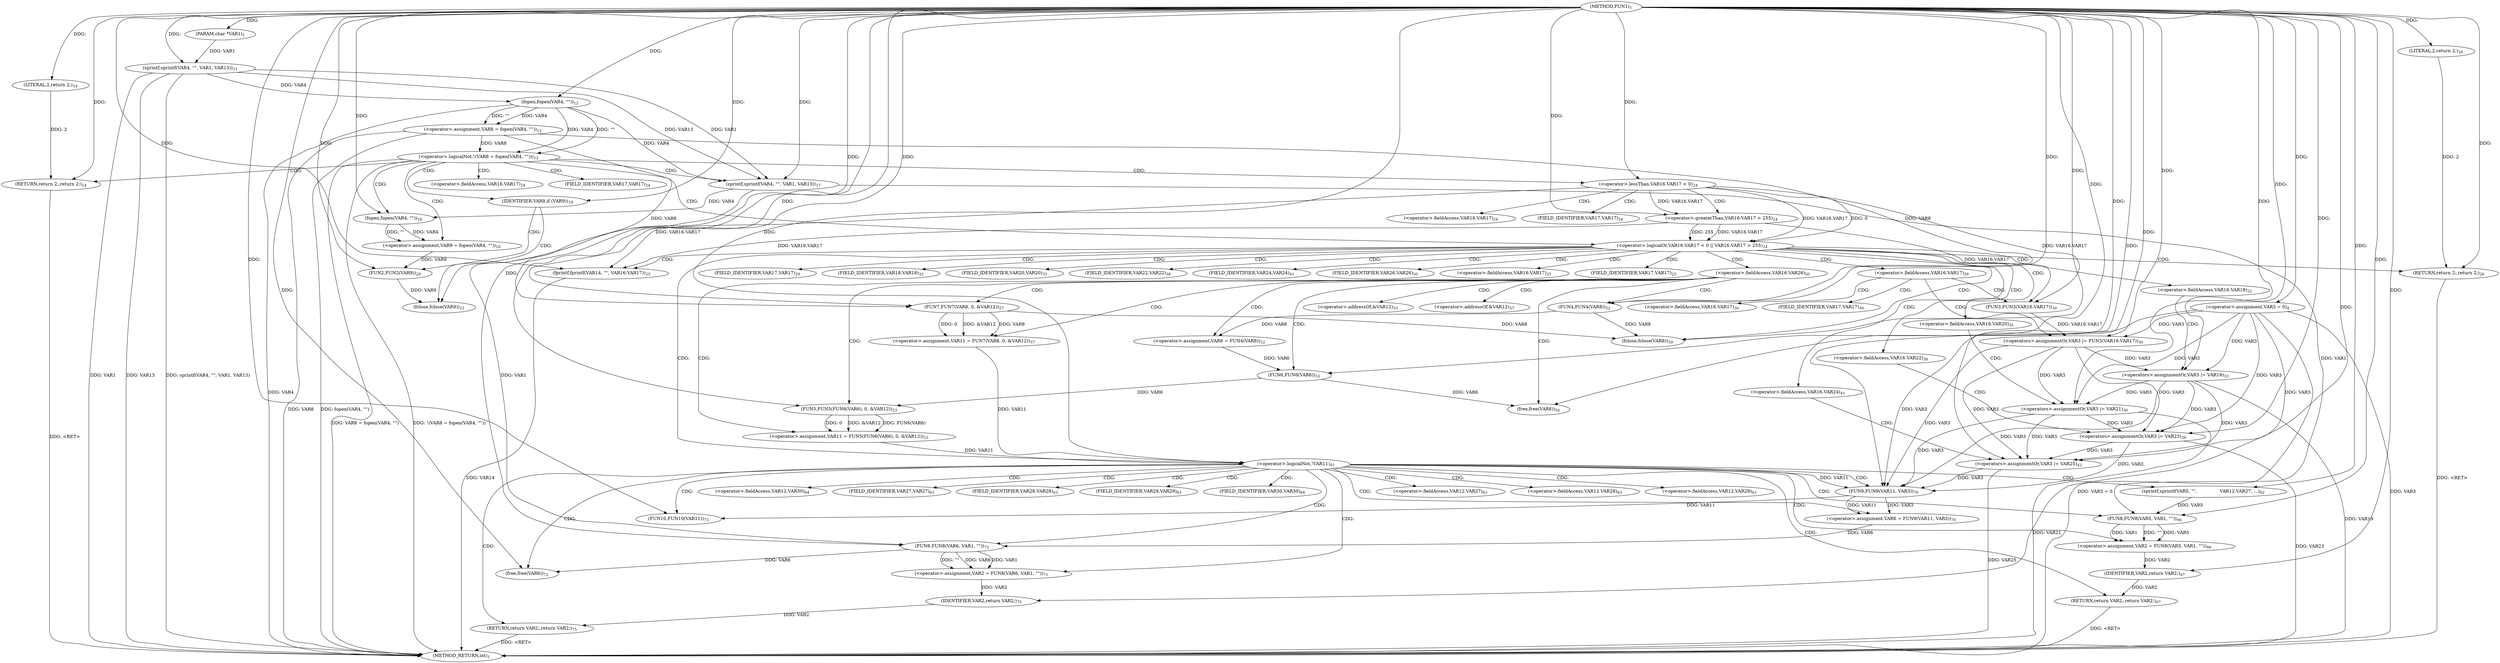 digraph "FUN1" {  
"8" [label = <(METHOD,FUN1)<SUB>1</SUB>> ]
"193" [label = <(METHOD_RETURN,int)<SUB>1</SUB>> ]
"9" [label = <(PARAM,char *VAR1)<SUB>1</SUB>> ]
"13" [label = <(&lt;operator&gt;.assignment,VAR3 = 0)<SUB>4</SUB>> ]
"23" [label = <(sprintf,sprintf(VAR4, &quot;&quot;, VAR1, VAR13))<SUB>11</SUB>> ]
"38" [label = <(sprintf,sprintf(VAR4, &quot;&quot;, VAR1, VAR13))<SUB>17</SUB>> ]
"43" [label = <(&lt;operator&gt;.assignment,VAR9 = fopen(VAR4, &quot;&quot;))<SUB>18</SUB>> ]
"147" [label = <(fclose,fclose(VAR8))<SUB>59</SUB>> ]
"176" [label = <(&lt;operator&gt;.assignment,VAR6 = FUN9(VAR11, VAR3))<SUB>70</SUB>> ]
"181" [label = <(&lt;operator&gt;.assignment,VAR2 = FUN8(VAR6, VAR1, &quot;&quot;))<SUB>71</SUB>> ]
"187" [label = <(free,free(VAR6))<SUB>72</SUB>> ]
"189" [label = <(FUN10,FUN10(VAR11))<SUB>73</SUB>> ]
"191" [label = <(RETURN,return VAR2;,return VAR2;)<SUB>75</SUB>> ]
"29" [label = <(&lt;operator&gt;.logicalNot,!(VAR8 = fopen(VAR4, &quot;&quot;)))<SUB>12</SUB>> ]
"49" [label = <(IDENTIFIER,VAR9,if (VAR9))<SUB>19</SUB>> ]
"56" [label = <(&lt;operator&gt;.logicalOr,VAR16.VAR17 &lt; 0 || VAR16.VAR17 &gt; 255)<SUB>24</SUB>> ]
"150" [label = <(&lt;operator&gt;.logicalNot,!VAR11)<SUB>61</SUB>> ]
"192" [label = <(IDENTIFIER,VAR2,return VAR2;)<SUB>75</SUB>> ]
"36" [label = <(RETURN,return 2;,return 2;)<SUB>14</SUB>> ]
"45" [label = <(fopen,fopen(VAR4, &quot;&quot;))<SUB>18</SUB>> ]
"51" [label = <(FUN2,FUN2(VAR9))<SUB>20</SUB>> ]
"53" [label = <(fclose,fclose(VAR9))<SUB>21</SUB>> ]
"68" [label = <(fprintf,fprintf(VAR14, &quot;&quot;, VAR16.VAR17))<SUB>25</SUB>> ]
"74" [label = <(RETURN,return 2;,return 2;)<SUB>26</SUB>> ]
"81" [label = <(&lt;operators&gt;.assignmentOr,VAR3 |= FUN3(VAR16.VAR17))<SUB>30</SUB>> ]
"92" [label = <(&lt;operators&gt;.assignmentOr,VAR3 |= VAR19)<SUB>33</SUB>> ]
"100" [label = <(&lt;operators&gt;.assignmentOr,VAR3 |= VAR21)<SUB>36</SUB>> ]
"108" [label = <(&lt;operators&gt;.assignmentOr,VAR3 |= VAR23)<SUB>39</SUB>> ]
"116" [label = <(&lt;operators&gt;.assignmentOr,VAR3 |= VAR25)<SUB>42</SUB>> ]
"124" [label = <(&lt;operator&gt;.assignment,VAR6 = FUN4(VAR8))<SUB>52</SUB>> ]
"128" [label = <(&lt;operator&gt;.assignment,VAR11 = FUN5(FUN6(VAR6), 0, &amp;VAR12))<SUB>53</SUB>> ]
"136" [label = <(free,free(VAR6))<SUB>54</SUB>> ]
"153" [label = <(sprintf,sprintf(VAR5, &quot;&quot;,
                VAR12.VAR27, ...)<SUB>62</SUB>> ]
"168" [label = <(&lt;operator&gt;.assignment,VAR2 = FUN8(VAR5, VAR1, &quot;&quot;))<SUB>66</SUB>> ]
"174" [label = <(RETURN,return VAR2;,return VAR2;)<SUB>67</SUB>> ]
"178" [label = <(FUN9,FUN9(VAR11, VAR3))<SUB>70</SUB>> ]
"183" [label = <(FUN8,FUN8(VAR6, VAR1, &quot;&quot;))<SUB>71</SUB>> ]
"30" [label = <(&lt;operator&gt;.assignment,VAR8 = fopen(VAR4, &quot;&quot;))<SUB>12</SUB>> ]
"37" [label = <(LITERAL,2,return 2;)<SUB>14</SUB>> ]
"57" [label = <(&lt;operator&gt;.lessThan,VAR16.VAR17 &lt; 0)<SUB>24</SUB>> ]
"62" [label = <(&lt;operator&gt;.greaterThan,VAR16.VAR17 &gt; 255)<SUB>24</SUB>> ]
"75" [label = <(LITERAL,2,return 2;)<SUB>26</SUB>> ]
"140" [label = <(&lt;operator&gt;.assignment,VAR11 = FUN7(VAR8, 0, &amp;VAR12))<SUB>57</SUB>> ]
"175" [label = <(IDENTIFIER,VAR2,return VAR2;)<SUB>67</SUB>> ]
"32" [label = <(fopen,fopen(VAR4, &quot;&quot;))<SUB>12</SUB>> ]
"83" [label = <(FUN3,FUN3(VAR16.VAR17))<SUB>30</SUB>> ]
"126" [label = <(FUN4,FUN4(VAR8))<SUB>52</SUB>> ]
"130" [label = <(FUN5,FUN5(FUN6(VAR6), 0, &amp;VAR12))<SUB>53</SUB>> ]
"170" [label = <(FUN8,FUN8(VAR5, VAR1, &quot;&quot;))<SUB>66</SUB>> ]
"131" [label = <(FUN6,FUN6(VAR6))<SUB>53</SUB>> ]
"142" [label = <(FUN7,FUN7(VAR8, 0, &amp;VAR12))<SUB>57</SUB>> ]
"77" [label = <(&lt;operator&gt;.fieldAccess,VAR16.VAR17)<SUB>29</SUB>> ]
"88" [label = <(&lt;operator&gt;.fieldAccess,VAR16.VAR18)<SUB>32</SUB>> ]
"96" [label = <(&lt;operator&gt;.fieldAccess,VAR16.VAR20)<SUB>35</SUB>> ]
"104" [label = <(&lt;operator&gt;.fieldAccess,VAR16.VAR22)<SUB>38</SUB>> ]
"112" [label = <(&lt;operator&gt;.fieldAccess,VAR16.VAR24)<SUB>41</SUB>> ]
"120" [label = <(&lt;operator&gt;.fieldAccess,VAR16.VAR26)<SUB>50</SUB>> ]
"79" [label = <(FIELD_IDENTIFIER,VAR17,VAR17)<SUB>29</SUB>> ]
"90" [label = <(FIELD_IDENTIFIER,VAR18,VAR18)<SUB>32</SUB>> ]
"98" [label = <(FIELD_IDENTIFIER,VAR20,VAR20)<SUB>35</SUB>> ]
"106" [label = <(FIELD_IDENTIFIER,VAR22,VAR22)<SUB>38</SUB>> ]
"114" [label = <(FIELD_IDENTIFIER,VAR24,VAR24)<SUB>41</SUB>> ]
"122" [label = <(FIELD_IDENTIFIER,VAR26,VAR26)<SUB>50</SUB>> ]
"58" [label = <(&lt;operator&gt;.fieldAccess,VAR16.VAR17)<SUB>24</SUB>> ]
"63" [label = <(&lt;operator&gt;.fieldAccess,VAR16.VAR17)<SUB>24</SUB>> ]
"71" [label = <(&lt;operator&gt;.fieldAccess,VAR16.VAR17)<SUB>25</SUB>> ]
"156" [label = <(&lt;operator&gt;.fieldAccess,VAR12.VAR27)<SUB>63</SUB>> ]
"159" [label = <(&lt;operator&gt;.fieldAccess,VAR12.VAR28)<SUB>63</SUB>> ]
"162" [label = <(&lt;operator&gt;.fieldAccess,VAR12.VAR29)<SUB>63</SUB>> ]
"165" [label = <(&lt;operator&gt;.fieldAccess,VAR12.VAR30)<SUB>64</SUB>> ]
"60" [label = <(FIELD_IDENTIFIER,VAR17,VAR17)<SUB>24</SUB>> ]
"65" [label = <(FIELD_IDENTIFIER,VAR17,VAR17)<SUB>24</SUB>> ]
"73" [label = <(FIELD_IDENTIFIER,VAR17,VAR17)<SUB>25</SUB>> ]
"84" [label = <(&lt;operator&gt;.fieldAccess,VAR16.VAR17)<SUB>30</SUB>> ]
"134" [label = <(&lt;operator&gt;.addressOf,&amp;VAR12)<SUB>53</SUB>> ]
"158" [label = <(FIELD_IDENTIFIER,VAR27,VAR27)<SUB>63</SUB>> ]
"161" [label = <(FIELD_IDENTIFIER,VAR28,VAR28)<SUB>63</SUB>> ]
"164" [label = <(FIELD_IDENTIFIER,VAR29,VAR29)<SUB>63</SUB>> ]
"167" [label = <(FIELD_IDENTIFIER,VAR30,VAR30)<SUB>64</SUB>> ]
"86" [label = <(FIELD_IDENTIFIER,VAR17,VAR17)<SUB>30</SUB>> ]
"145" [label = <(&lt;operator&gt;.addressOf,&amp;VAR12)<SUB>57</SUB>> ]
  "74" -> "193"  [ label = "DDG: &lt;RET&gt;"] 
  "191" -> "193"  [ label = "DDG: &lt;RET&gt;"] 
  "36" -> "193"  [ label = "DDG: &lt;RET&gt;"] 
  "174" -> "193"  [ label = "DDG: &lt;RET&gt;"] 
  "13" -> "193"  [ label = "DDG: VAR3"] 
  "13" -> "193"  [ label = "DDG: VAR3 = 0"] 
  "23" -> "193"  [ label = "DDG: VAR1"] 
  "23" -> "193"  [ label = "DDG: VAR13"] 
  "23" -> "193"  [ label = "DDG: sprintf(VAR4, &quot;&quot;, VAR1, VAR13)"] 
  "30" -> "193"  [ label = "DDG: VAR8"] 
  "32" -> "193"  [ label = "DDG: VAR4"] 
  "30" -> "193"  [ label = "DDG: fopen(VAR4, &quot;&quot;)"] 
  "29" -> "193"  [ label = "DDG: VAR8 = fopen(VAR4, &quot;&quot;)"] 
  "29" -> "193"  [ label = "DDG: !(VAR8 = fopen(VAR4, &quot;&quot;))"] 
  "92" -> "193"  [ label = "DDG: VAR19"] 
  "68" -> "193"  [ label = "DDG: VAR14"] 
  "108" -> "193"  [ label = "DDG: VAR23"] 
  "116" -> "193"  [ label = "DDG: VAR25"] 
  "100" -> "193"  [ label = "DDG: VAR21"] 
  "8" -> "9"  [ label = "DDG: "] 
  "8" -> "13"  [ label = "DDG: "] 
  "45" -> "43"  [ label = "DDG: VAR4"] 
  "45" -> "43"  [ label = "DDG: &quot;&quot;"] 
  "178" -> "176"  [ label = "DDG: VAR11"] 
  "178" -> "176"  [ label = "DDG: VAR3"] 
  "183" -> "181"  [ label = "DDG: VAR6"] 
  "183" -> "181"  [ label = "DDG: VAR1"] 
  "183" -> "181"  [ label = "DDG: &quot;&quot;"] 
  "192" -> "191"  [ label = "DDG: VAR2"] 
  "8" -> "23"  [ label = "DDG: "] 
  "9" -> "23"  [ label = "DDG: VAR1"] 
  "32" -> "38"  [ label = "DDG: VAR4"] 
  "8" -> "38"  [ label = "DDG: "] 
  "23" -> "38"  [ label = "DDG: VAR1"] 
  "23" -> "38"  [ label = "DDG: VAR13"] 
  "8" -> "49"  [ label = "DDG: "] 
  "142" -> "147"  [ label = "DDG: VAR8"] 
  "126" -> "147"  [ label = "DDG: VAR8"] 
  "8" -> "147"  [ label = "DDG: "] 
  "183" -> "187"  [ label = "DDG: VAR6"] 
  "8" -> "187"  [ label = "DDG: "] 
  "178" -> "189"  [ label = "DDG: VAR11"] 
  "8" -> "189"  [ label = "DDG: "] 
  "181" -> "192"  [ label = "DDG: VAR2"] 
  "8" -> "192"  [ label = "DDG: "] 
  "30" -> "29"  [ label = "DDG: VAR8"] 
  "32" -> "29"  [ label = "DDG: VAR4"] 
  "32" -> "29"  [ label = "DDG: &quot;&quot;"] 
  "37" -> "36"  [ label = "DDG: 2"] 
  "8" -> "36"  [ label = "DDG: "] 
  "38" -> "45"  [ label = "DDG: VAR4"] 
  "8" -> "45"  [ label = "DDG: "] 
  "57" -> "56"  [ label = "DDG: VAR16.VAR17"] 
  "57" -> "56"  [ label = "DDG: 0"] 
  "62" -> "56"  [ label = "DDG: VAR16.VAR17"] 
  "62" -> "56"  [ label = "DDG: 255"] 
  "75" -> "74"  [ label = "DDG: 2"] 
  "8" -> "74"  [ label = "DDG: "] 
  "83" -> "81"  [ label = "DDG: VAR16.VAR17"] 
  "8" -> "92"  [ label = "DDG: "] 
  "8" -> "100"  [ label = "DDG: "] 
  "8" -> "108"  [ label = "DDG: "] 
  "8" -> "116"  [ label = "DDG: "] 
  "126" -> "124"  [ label = "DDG: VAR8"] 
  "130" -> "128"  [ label = "DDG: FUN6(VAR6)"] 
  "130" -> "128"  [ label = "DDG: 0"] 
  "130" -> "128"  [ label = "DDG: &amp;VAR12"] 
  "140" -> "150"  [ label = "DDG: VAR11"] 
  "128" -> "150"  [ label = "DDG: VAR11"] 
  "8" -> "150"  [ label = "DDG: "] 
  "170" -> "168"  [ label = "DDG: VAR5"] 
  "170" -> "168"  [ label = "DDG: VAR1"] 
  "170" -> "168"  [ label = "DDG: &quot;&quot;"] 
  "175" -> "174"  [ label = "DDG: VAR2"] 
  "150" -> "178"  [ label = "DDG: VAR11"] 
  "8" -> "178"  [ label = "DDG: "] 
  "13" -> "178"  [ label = "DDG: VAR3"] 
  "81" -> "178"  [ label = "DDG: VAR3"] 
  "92" -> "178"  [ label = "DDG: VAR3"] 
  "100" -> "178"  [ label = "DDG: VAR3"] 
  "108" -> "178"  [ label = "DDG: VAR3"] 
  "116" -> "178"  [ label = "DDG: VAR3"] 
  "176" -> "183"  [ label = "DDG: VAR6"] 
  "8" -> "183"  [ label = "DDG: "] 
  "38" -> "183"  [ label = "DDG: VAR1"] 
  "32" -> "30"  [ label = "DDG: VAR4"] 
  "32" -> "30"  [ label = "DDG: &quot;&quot;"] 
  "8" -> "37"  [ label = "DDG: "] 
  "43" -> "51"  [ label = "DDG: VAR9"] 
  "8" -> "51"  [ label = "DDG: "] 
  "51" -> "53"  [ label = "DDG: VAR9"] 
  "8" -> "53"  [ label = "DDG: "] 
  "8" -> "57"  [ label = "DDG: "] 
  "57" -> "62"  [ label = "DDG: VAR16.VAR17"] 
  "8" -> "62"  [ label = "DDG: "] 
  "8" -> "68"  [ label = "DDG: "] 
  "57" -> "68"  [ label = "DDG: VAR16.VAR17"] 
  "62" -> "68"  [ label = "DDG: VAR16.VAR17"] 
  "8" -> "75"  [ label = "DDG: "] 
  "13" -> "81"  [ label = "DDG: VAR3"] 
  "8" -> "81"  [ label = "DDG: "] 
  "13" -> "92"  [ label = "DDG: VAR3"] 
  "81" -> "92"  [ label = "DDG: VAR3"] 
  "13" -> "100"  [ label = "DDG: VAR3"] 
  "81" -> "100"  [ label = "DDG: VAR3"] 
  "92" -> "100"  [ label = "DDG: VAR3"] 
  "13" -> "108"  [ label = "DDG: VAR3"] 
  "81" -> "108"  [ label = "DDG: VAR3"] 
  "92" -> "108"  [ label = "DDG: VAR3"] 
  "100" -> "108"  [ label = "DDG: VAR3"] 
  "13" -> "116"  [ label = "DDG: VAR3"] 
  "81" -> "116"  [ label = "DDG: VAR3"] 
  "92" -> "116"  [ label = "DDG: VAR3"] 
  "100" -> "116"  [ label = "DDG: VAR3"] 
  "108" -> "116"  [ label = "DDG: VAR3"] 
  "131" -> "136"  [ label = "DDG: VAR6"] 
  "8" -> "136"  [ label = "DDG: "] 
  "142" -> "140"  [ label = "DDG: VAR8"] 
  "142" -> "140"  [ label = "DDG: 0"] 
  "142" -> "140"  [ label = "DDG: &amp;VAR12"] 
  "8" -> "153"  [ label = "DDG: "] 
  "168" -> "175"  [ label = "DDG: VAR2"] 
  "8" -> "175"  [ label = "DDG: "] 
  "23" -> "32"  [ label = "DDG: VAR4"] 
  "8" -> "32"  [ label = "DDG: "] 
  "57" -> "83"  [ label = "DDG: VAR16.VAR17"] 
  "62" -> "83"  [ label = "DDG: VAR16.VAR17"] 
  "30" -> "126"  [ label = "DDG: VAR8"] 
  "8" -> "126"  [ label = "DDG: "] 
  "131" -> "130"  [ label = "DDG: VAR6"] 
  "8" -> "130"  [ label = "DDG: "] 
  "153" -> "170"  [ label = "DDG: VAR5"] 
  "8" -> "170"  [ label = "DDG: "] 
  "38" -> "170"  [ label = "DDG: VAR1"] 
  "124" -> "131"  [ label = "DDG: VAR6"] 
  "8" -> "131"  [ label = "DDG: "] 
  "30" -> "142"  [ label = "DDG: VAR8"] 
  "8" -> "142"  [ label = "DDG: "] 
  "29" -> "60"  [ label = "CDG: "] 
  "29" -> "57"  [ label = "CDG: "] 
  "29" -> "38"  [ label = "CDG: "] 
  "29" -> "56"  [ label = "CDG: "] 
  "29" -> "43"  [ label = "CDG: "] 
  "29" -> "58"  [ label = "CDG: "] 
  "29" -> "36"  [ label = "CDG: "] 
  "29" -> "49"  [ label = "CDG: "] 
  "29" -> "45"  [ label = "CDG: "] 
  "49" -> "51"  [ label = "CDG: "] 
  "49" -> "53"  [ label = "CDG: "] 
  "56" -> "68"  [ label = "CDG: "] 
  "56" -> "73"  [ label = "CDG: "] 
  "56" -> "96"  [ label = "CDG: "] 
  "56" -> "77"  [ label = "CDG: "] 
  "56" -> "98"  [ label = "CDG: "] 
  "56" -> "120"  [ label = "CDG: "] 
  "56" -> "114"  [ label = "CDG: "] 
  "56" -> "150"  [ label = "CDG: "] 
  "56" -> "104"  [ label = "CDG: "] 
  "56" -> "74"  [ label = "CDG: "] 
  "56" -> "112"  [ label = "CDG: "] 
  "56" -> "90"  [ label = "CDG: "] 
  "56" -> "79"  [ label = "CDG: "] 
  "56" -> "88"  [ label = "CDG: "] 
  "56" -> "122"  [ label = "CDG: "] 
  "56" -> "106"  [ label = "CDG: "] 
  "56" -> "71"  [ label = "CDG: "] 
  "56" -> "147"  [ label = "CDG: "] 
  "77" -> "81"  [ label = "CDG: "] 
  "77" -> "84"  [ label = "CDG: "] 
  "77" -> "86"  [ label = "CDG: "] 
  "77" -> "83"  [ label = "CDG: "] 
  "88" -> "92"  [ label = "CDG: "] 
  "96" -> "100"  [ label = "CDG: "] 
  "104" -> "108"  [ label = "CDG: "] 
  "112" -> "116"  [ label = "CDG: "] 
  "120" -> "136"  [ label = "CDG: "] 
  "120" -> "145"  [ label = "CDG: "] 
  "120" -> "128"  [ label = "CDG: "] 
  "120" -> "131"  [ label = "CDG: "] 
  "120" -> "134"  [ label = "CDG: "] 
  "120" -> "130"  [ label = "CDG: "] 
  "120" -> "142"  [ label = "CDG: "] 
  "120" -> "140"  [ label = "CDG: "] 
  "120" -> "126"  [ label = "CDG: "] 
  "120" -> "124"  [ label = "CDG: "] 
  "150" -> "167"  [ label = "CDG: "] 
  "150" -> "161"  [ label = "CDG: "] 
  "150" -> "178"  [ label = "CDG: "] 
  "150" -> "189"  [ label = "CDG: "] 
  "150" -> "162"  [ label = "CDG: "] 
  "150" -> "153"  [ label = "CDG: "] 
  "150" -> "168"  [ label = "CDG: "] 
  "150" -> "170"  [ label = "CDG: "] 
  "150" -> "181"  [ label = "CDG: "] 
  "150" -> "191"  [ label = "CDG: "] 
  "150" -> "187"  [ label = "CDG: "] 
  "150" -> "174"  [ label = "CDG: "] 
  "150" -> "164"  [ label = "CDG: "] 
  "150" -> "158"  [ label = "CDG: "] 
  "150" -> "183"  [ label = "CDG: "] 
  "150" -> "159"  [ label = "CDG: "] 
  "150" -> "176"  [ label = "CDG: "] 
  "150" -> "165"  [ label = "CDG: "] 
  "150" -> "156"  [ label = "CDG: "] 
  "57" -> "65"  [ label = "CDG: "] 
  "57" -> "63"  [ label = "CDG: "] 
  "57" -> "62"  [ label = "CDG: "] 
}
